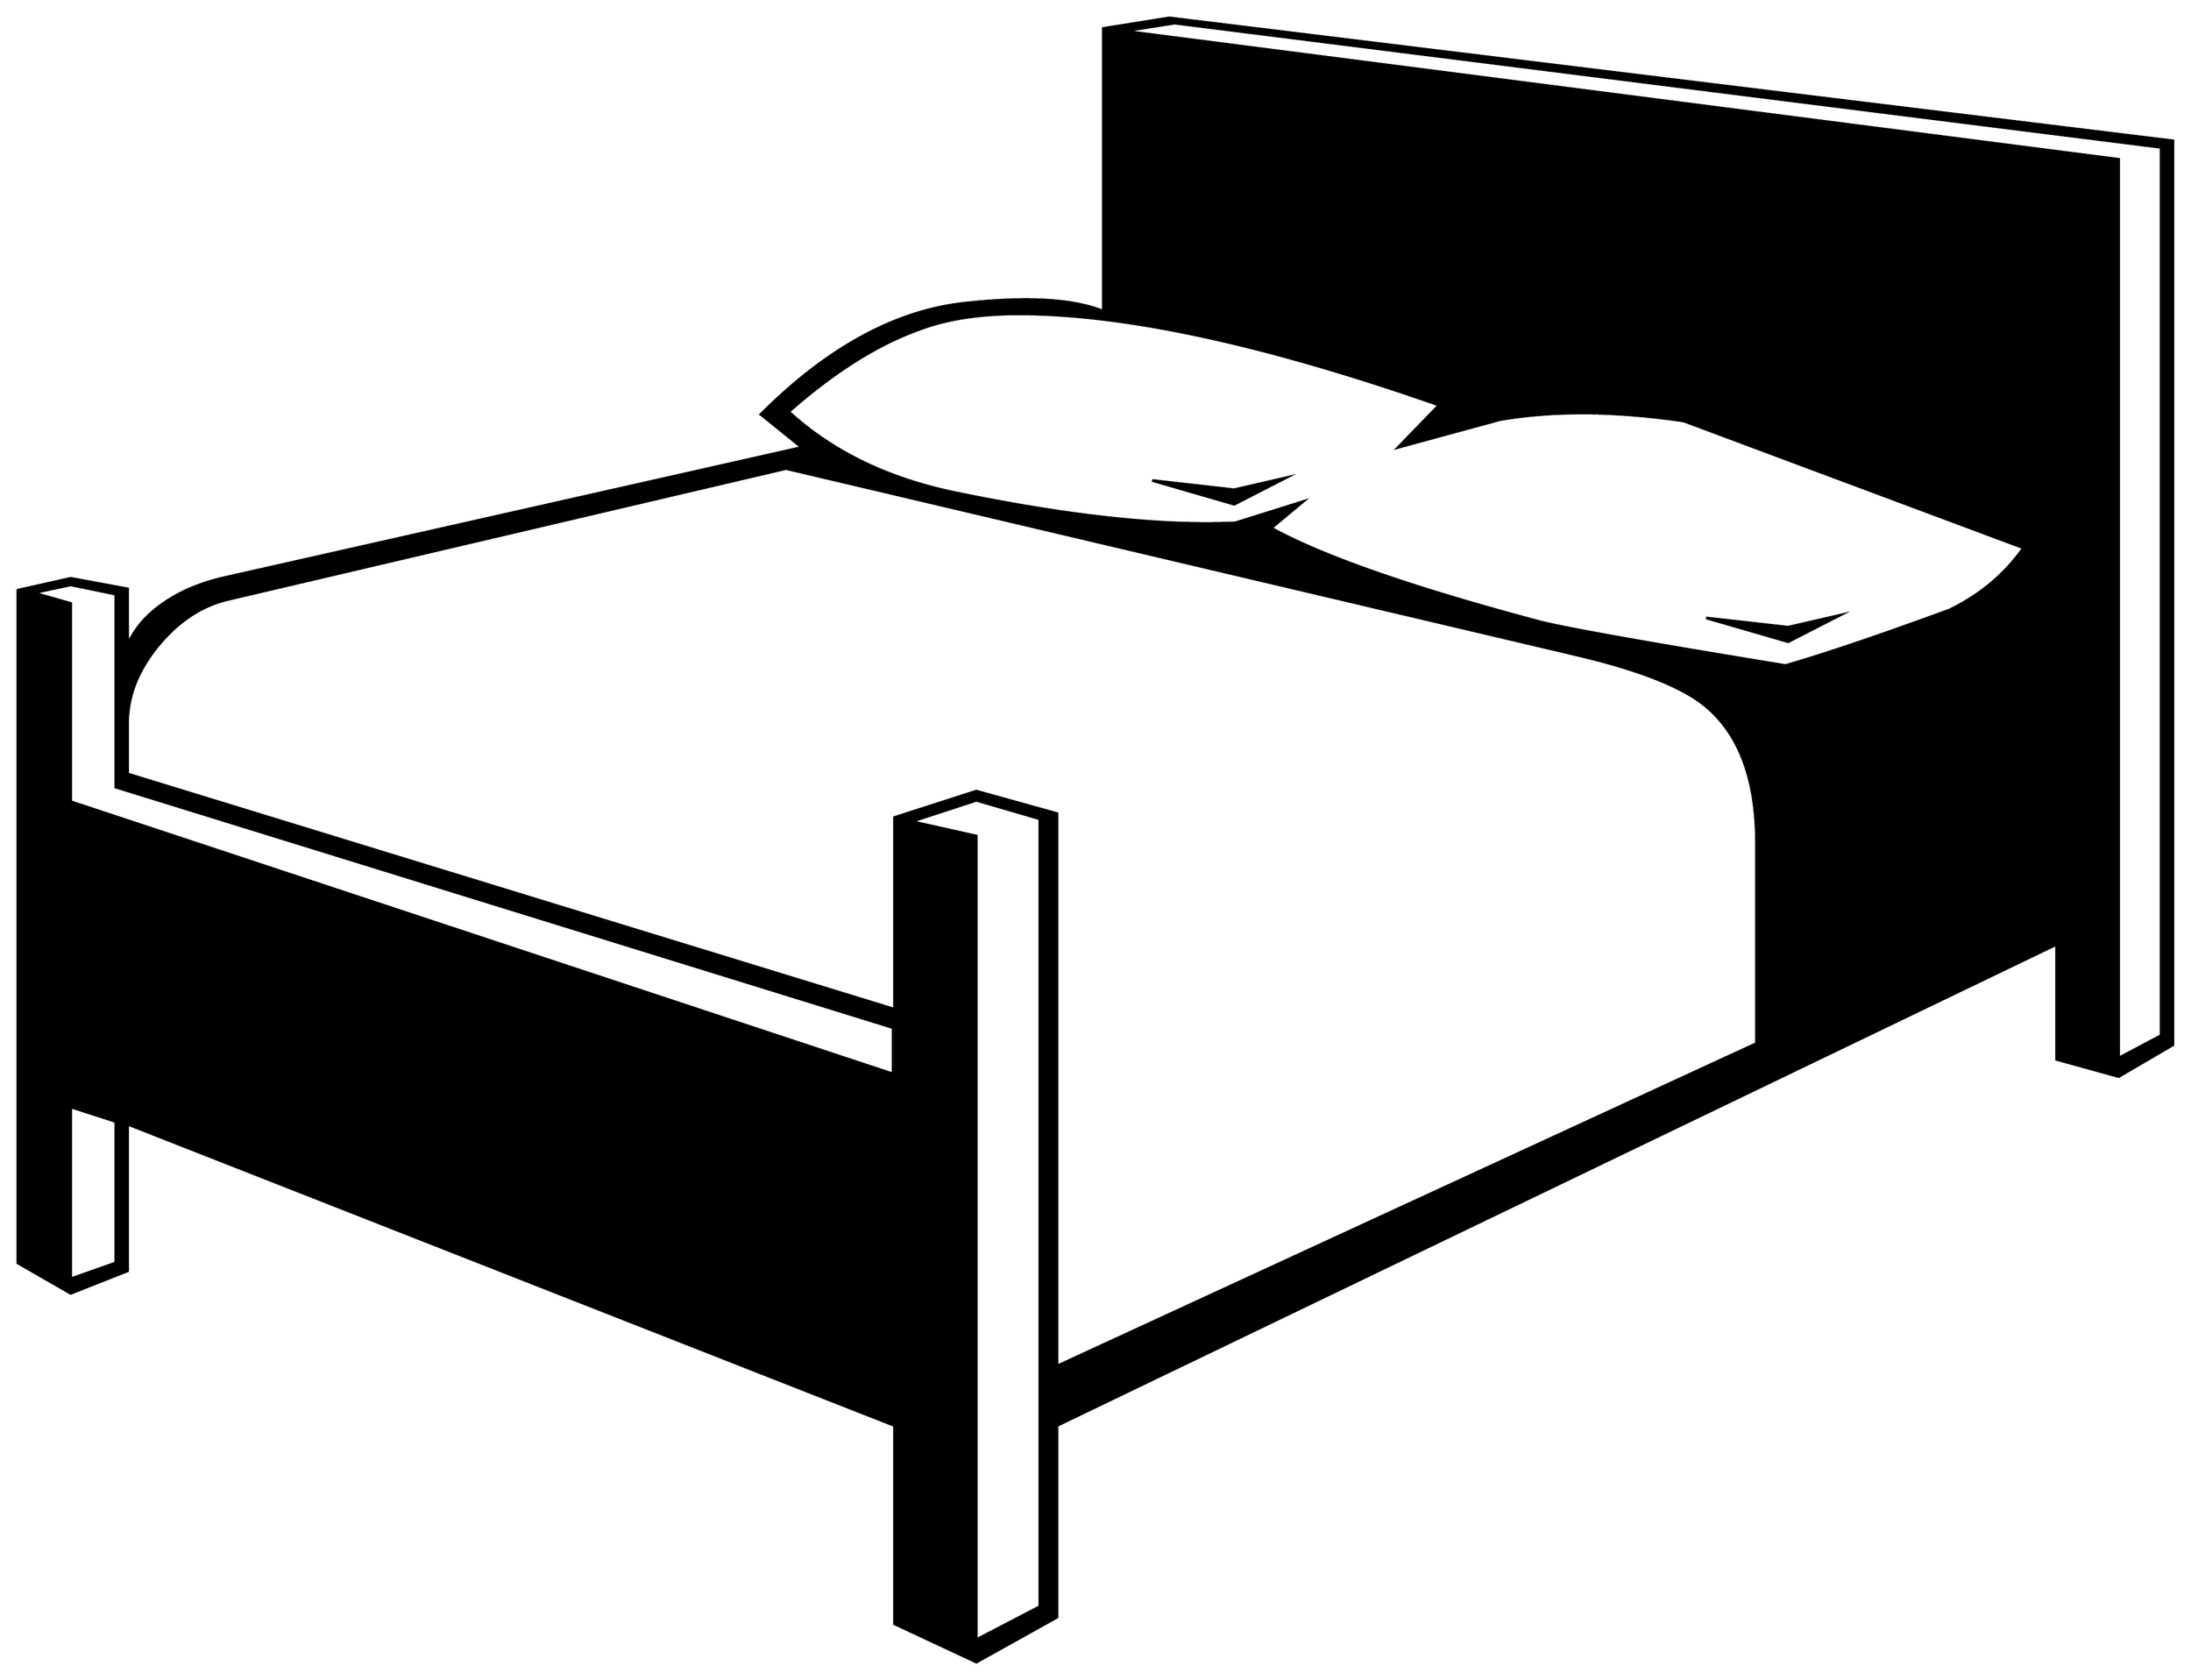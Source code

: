 


\begin{tikzpicture}[y=0.80pt, x=0.80pt, yscale=-1.0, xscale=1.0, inner sep=0pt, outer sep=0pt]
\begin{scope}[shift={(100.0,1568.0)},nonzero rule]
  \path[draw=.,fill=.,line width=1.600pt] (1839.0,-289.0) --
    (1798.0,-265.0) -- (1751.0,-278.0) -- (1751.0,-365.0) --
    (995.0,-1.0) -- (995.0,144.0) -- (934.0,178.0) --
    (872.0,149.0) -- (872.0,-1.0) -- (292.0,-229.0) --
    (292.0,-118.0) -- (249.0,-101.0) -- (209.0,-124.0) --
    (209.0,-633.0) -- (249.0,-642.0) -- (292.0,-634.0) --
    (292.0,-592.0) .. controls (296.667,-601.333) and (302.333,-609.0)
    .. (309.0,-615.0) .. controls (323.0,-627.667) and
    (341.0,-636.667) .. (363.0,-642.0) -- (802.0,-741.0) --
    (771.0,-766.0) .. controls (821.0,-816.0) and (872.0,-844.0)
    .. (924.0,-850.0) .. controls (972.0,-855.333) and
    (1007.333,-853.333) .. (1030.0,-844.0) -- (1030.0,-1058.0) --
    (1080.0,-1066.0) -- (1839.0,-973.0) -- (1839.0,-289.0) --
    cycle(1830.0,-296.0) -- (1830.0,-968.0) -- (1084.0,-1062.0)
    -- (1046.0,-1056.0) -- (1798.0,-959.0) -- (1798.0,-279.0) --
    (1830.0,-296.0) -- cycle(1726.0,-665.0) -- (1469.0,-761.0)
    .. controls (1441.667,-765.0) and (1416.0,-767.0) ..
    (1392.0,-767.0) .. controls (1370.0,-767.0) and
    (1349.333,-765.333) .. (1330.0,-762.0) -- (1253.0,-741.0) --
    (1284.0,-773.0) .. controls (1152.667,-819.0) and
    (1046.667,-842.0) .. (966.0,-842.0) .. controls (936.0,-842.0)
    and (910.667,-838.0) .. (890.0,-830.0) .. controls
    (858.667,-818.667) and (826.0,-798.0) .. (792.0,-768.0) ..
    controls (824.667,-738.0) and (866.333,-717.667) .. (917.0,-707.0)
    .. controls (1003.667,-689.0) and (1074.667,-681.333) ..
    (1130.0,-684.0) -- (1181.0,-700.0) -- (1157.0,-680.0) ..
    controls (1195.667,-658.667) and (1262.333,-635.333) ..
    (1357.0,-610.0) .. controls (1373.0,-605.333) and
    (1436.0,-594.0) .. (1546.0,-576.0) .. controls
    (1576.0,-584.667) and (1617.333,-598.667) .. (1670.0,-618.0) ..
    controls (1693.333,-629.333) and (1712.0,-645.0) ..
    (1726.0,-665.0) -- cycle(1524.0,-290.0) -- (1524.0,-442.0)
    .. controls (1524.0,-489.333) and (1511.333,-523.667) ..
    (1486.0,-545.0) .. controls (1468.667,-559.667) and
    (1436.0,-572.667) .. (1388.0,-584.0) -- (790.0,-725.0) --
    (368.0,-626.0) .. controls (348.0,-621.333) and (330.333,-609.667)
    .. (315.0,-591.0) .. controls (299.667,-572.333) and
    (292.0,-552.667) .. (292.0,-532.0) -- (292.0,-494.0) --
    (872.0,-316.0) -- (872.0,-461.0) -- (934.0,-481.0) --
    (995.0,-464.0) -- (995.0,-46.0) -- (1524.0,-290.0) --
    cycle(982.0,136.0) -- (982.0,-460.0) -- (934.0,-474.0) --
    (885.0,-458.0) -- (934.0,-447.0) -- (934.0,161.0) --
    (982.0,136.0) -- cycle(871.0,-267.0) -- (871.0,-302.0) --
    (283.0,-484.0) -- (283.0,-630.0) -- (249.0,-637.0) --
    (221.0,-631.0) -- (249.0,-623.0) -- (249.0,-473.0) --
    (871.0,-267.0) -- cycle(283.0,-124.0) -- (283.0,-231.0) --
    (249.0,-242.0) -- (249.0,-112.0) -- (283.0,-124.0) --
    cycle(1587.0,-614.0) -- (1548.0,-594.0) -- (1486.0,-612.0)
    -- (1548.0,-605.0) -- (1587.0,-614.0) --
    cycle(1168.0,-718.0) -- (1129.0,-698.0) -- (1067.0,-716.0)
    -- (1129.0,-709.0) -- (1168.0,-718.0) -- cycle;
\end{scope}

\end{tikzpicture}

